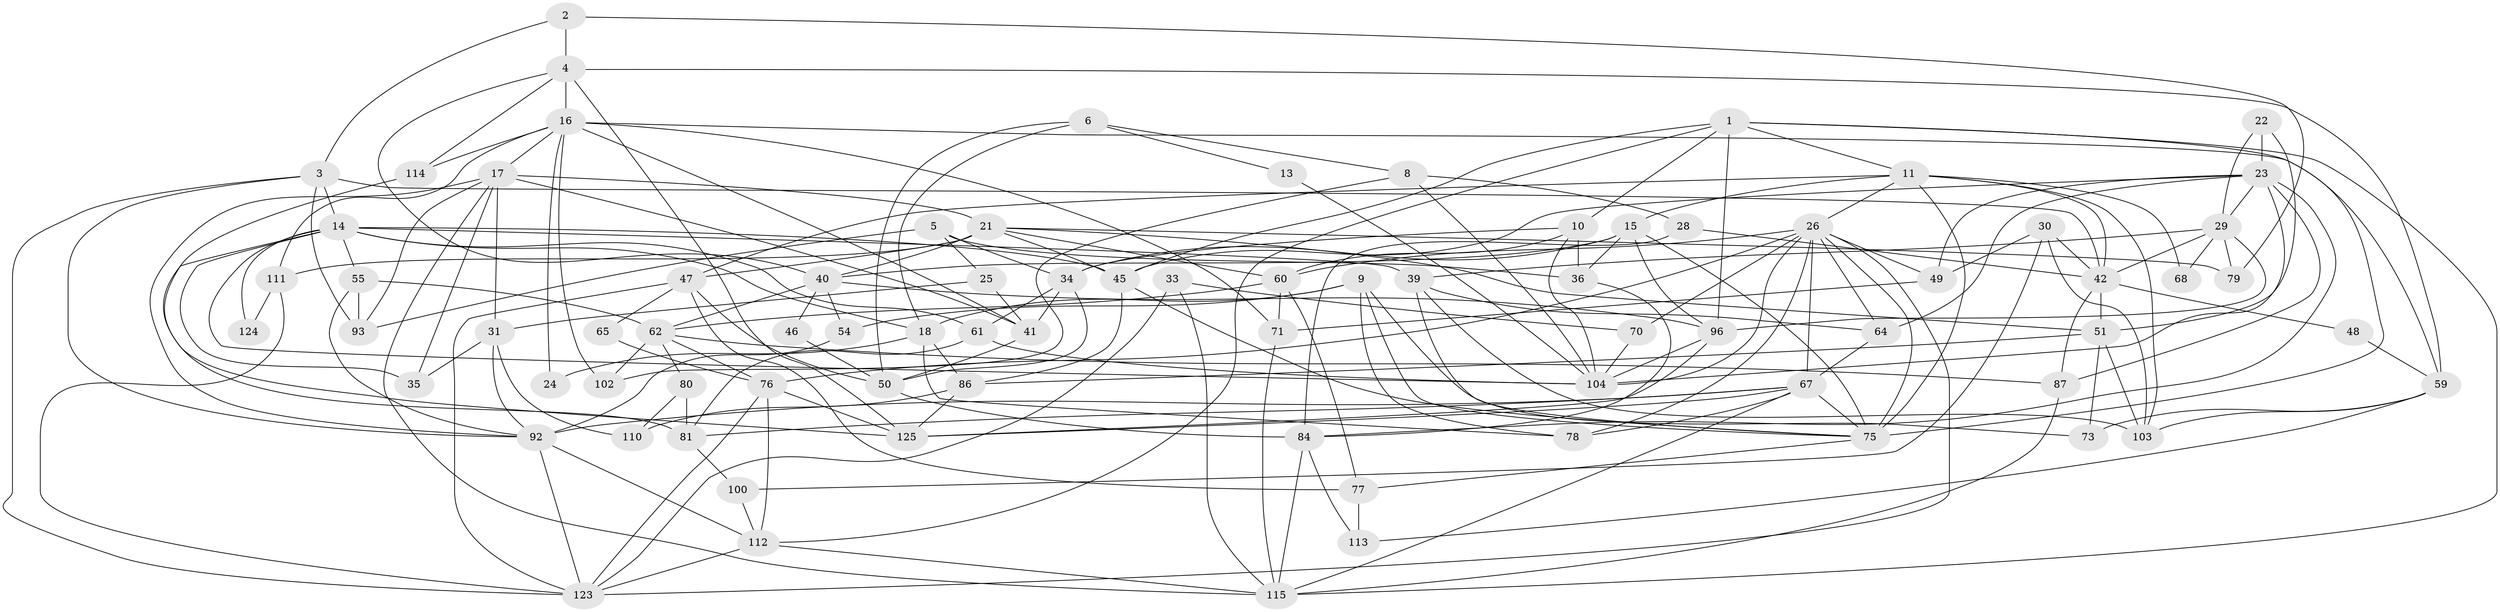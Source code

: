 // Generated by graph-tools (version 1.1) at 2025/23/03/03/25 07:23:59]
// undirected, 80 vertices, 203 edges
graph export_dot {
graph [start="1"]
  node [color=gray90,style=filled];
  1 [super="+7"];
  2;
  3 [super="+72"];
  4 [super="+88"];
  5 [super="+98"];
  6;
  8;
  9 [super="+12"];
  10 [super="+101"];
  11 [super="+63"];
  13;
  14 [super="+20"];
  15 [super="+38"];
  16 [super="+43"];
  17 [super="+37"];
  18 [super="+19"];
  21 [super="+99"];
  22 [super="+44"];
  23 [super="+27"];
  24;
  25;
  26 [super="+32"];
  28;
  29 [super="+90"];
  30;
  31 [super="+56"];
  33 [super="+57"];
  34 [super="+91"];
  35;
  36 [super="+58"];
  39 [super="+53"];
  40 [super="+52"];
  41 [super="+95"];
  42 [super="+89"];
  45 [super="+122"];
  46;
  47 [super="+82"];
  48;
  49 [super="+94"];
  50 [super="+97"];
  51 [super="+66"];
  54;
  55 [super="+69"];
  59 [super="+121"];
  60;
  61;
  62 [super="+116"];
  64;
  65;
  67 [super="+74"];
  68;
  70;
  71 [super="+108"];
  73 [super="+85"];
  75 [super="+83"];
  76 [super="+105"];
  77;
  78;
  79;
  80;
  81 [super="+107"];
  84 [super="+119"];
  86 [super="+120"];
  87;
  92 [super="+106"];
  93;
  96;
  100 [super="+117"];
  102;
  103 [super="+126"];
  104 [super="+109"];
  110;
  111;
  112;
  113;
  114;
  115 [super="+118"];
  123 [super="+127"];
  124;
  125;
  1 -- 112;
  1 -- 96;
  1 -- 115;
  1 -- 11;
  1 -- 10;
  1 -- 75;
  1 -- 45;
  2 -- 4;
  2 -- 79;
  2 -- 3;
  3 -- 93;
  3 -- 14;
  3 -- 92;
  3 -- 42;
  3 -- 123;
  4 -- 114;
  4 -- 16;
  4 -- 40;
  4 -- 59;
  4 -- 125;
  5 -- 93;
  5 -- 25;
  5 -- 36;
  5 -- 34;
  6 -- 8;
  6 -- 13;
  6 -- 18;
  6 -- 50;
  8 -- 102;
  8 -- 28;
  8 -- 104;
  9 -- 78;
  9 -- 18;
  9 -- 75;
  9 -- 54;
  9 -- 73;
  10 -- 104;
  10 -- 34;
  10 -- 36;
  10 -- 60;
  11 -- 75;
  11 -- 103;
  11 -- 26;
  11 -- 68;
  11 -- 42;
  11 -- 47;
  11 -- 15;
  13 -- 104;
  14 -- 35;
  14 -- 124;
  14 -- 18;
  14 -- 55;
  14 -- 39;
  14 -- 61;
  14 -- 104;
  14 -- 45;
  14 -- 81;
  15 -- 40;
  15 -- 96;
  15 -- 36;
  15 -- 75;
  15 -- 34;
  16 -- 71 [weight=2];
  16 -- 102;
  16 -- 111;
  16 -- 114;
  16 -- 24;
  16 -- 59;
  16 -- 41;
  16 -- 17;
  17 -- 115;
  17 -- 35;
  17 -- 93;
  17 -- 41;
  17 -- 21;
  17 -- 92;
  17 -- 31;
  18 -- 78;
  18 -- 24;
  18 -- 86;
  21 -- 111;
  21 -- 79;
  21 -- 51;
  21 -- 60;
  21 -- 47;
  21 -- 40;
  21 -- 45;
  22 -- 51;
  22 -- 23;
  22 -- 29;
  23 -- 45;
  23 -- 29;
  23 -- 49;
  23 -- 84;
  23 -- 64;
  23 -- 104;
  23 -- 87;
  25 -- 41;
  25 -- 31;
  26 -- 123;
  26 -- 60;
  26 -- 64;
  26 -- 78;
  26 -- 49;
  26 -- 104;
  26 -- 67;
  26 -- 70;
  26 -- 76;
  26 -- 75;
  28 -- 42;
  28 -- 84;
  29 -- 68;
  29 -- 39;
  29 -- 96;
  29 -- 42;
  29 -- 79;
  30 -- 49;
  30 -- 100;
  30 -- 103;
  30 -- 42;
  31 -- 110;
  31 -- 92;
  31 -- 35;
  33 -- 115;
  33 -- 123;
  33 -- 70;
  34 -- 61;
  34 -- 50;
  34 -- 41;
  36 -- 84;
  39 -- 64;
  39 -- 103;
  39 -- 75;
  40 -- 96;
  40 -- 54;
  40 -- 62;
  40 -- 46;
  41 -- 50;
  42 -- 87;
  42 -- 48;
  42 -- 51;
  45 -- 86;
  45 -- 75;
  46 -- 50;
  47 -- 77;
  47 -- 65;
  47 -- 50;
  47 -- 123;
  48 -- 59;
  49 -- 71;
  50 -- 84;
  51 -- 86;
  51 -- 73;
  51 -- 103;
  54 -- 92;
  55 -- 93 [weight=2];
  55 -- 92;
  55 -- 62;
  59 -- 113;
  59 -- 103;
  59 -- 73;
  60 -- 77;
  60 -- 62;
  60 -- 71;
  61 -- 104;
  61 -- 81;
  62 -- 80;
  62 -- 87;
  62 -- 102;
  62 -- 76;
  64 -- 67;
  65 -- 76;
  67 -- 92;
  67 -- 78;
  67 -- 125;
  67 -- 115;
  67 -- 75;
  67 -- 81;
  70 -- 104;
  71 -- 115;
  75 -- 77;
  76 -- 125;
  76 -- 112;
  76 -- 123;
  77 -- 113;
  80 -- 81;
  80 -- 110;
  81 -- 100;
  84 -- 113;
  84 -- 115;
  86 -- 110;
  86 -- 125;
  87 -- 115;
  92 -- 112;
  92 -- 123;
  96 -- 125;
  96 -- 104;
  100 -- 112;
  111 -- 124;
  111 -- 123;
  112 -- 115;
  112 -- 123;
  114 -- 125;
}
